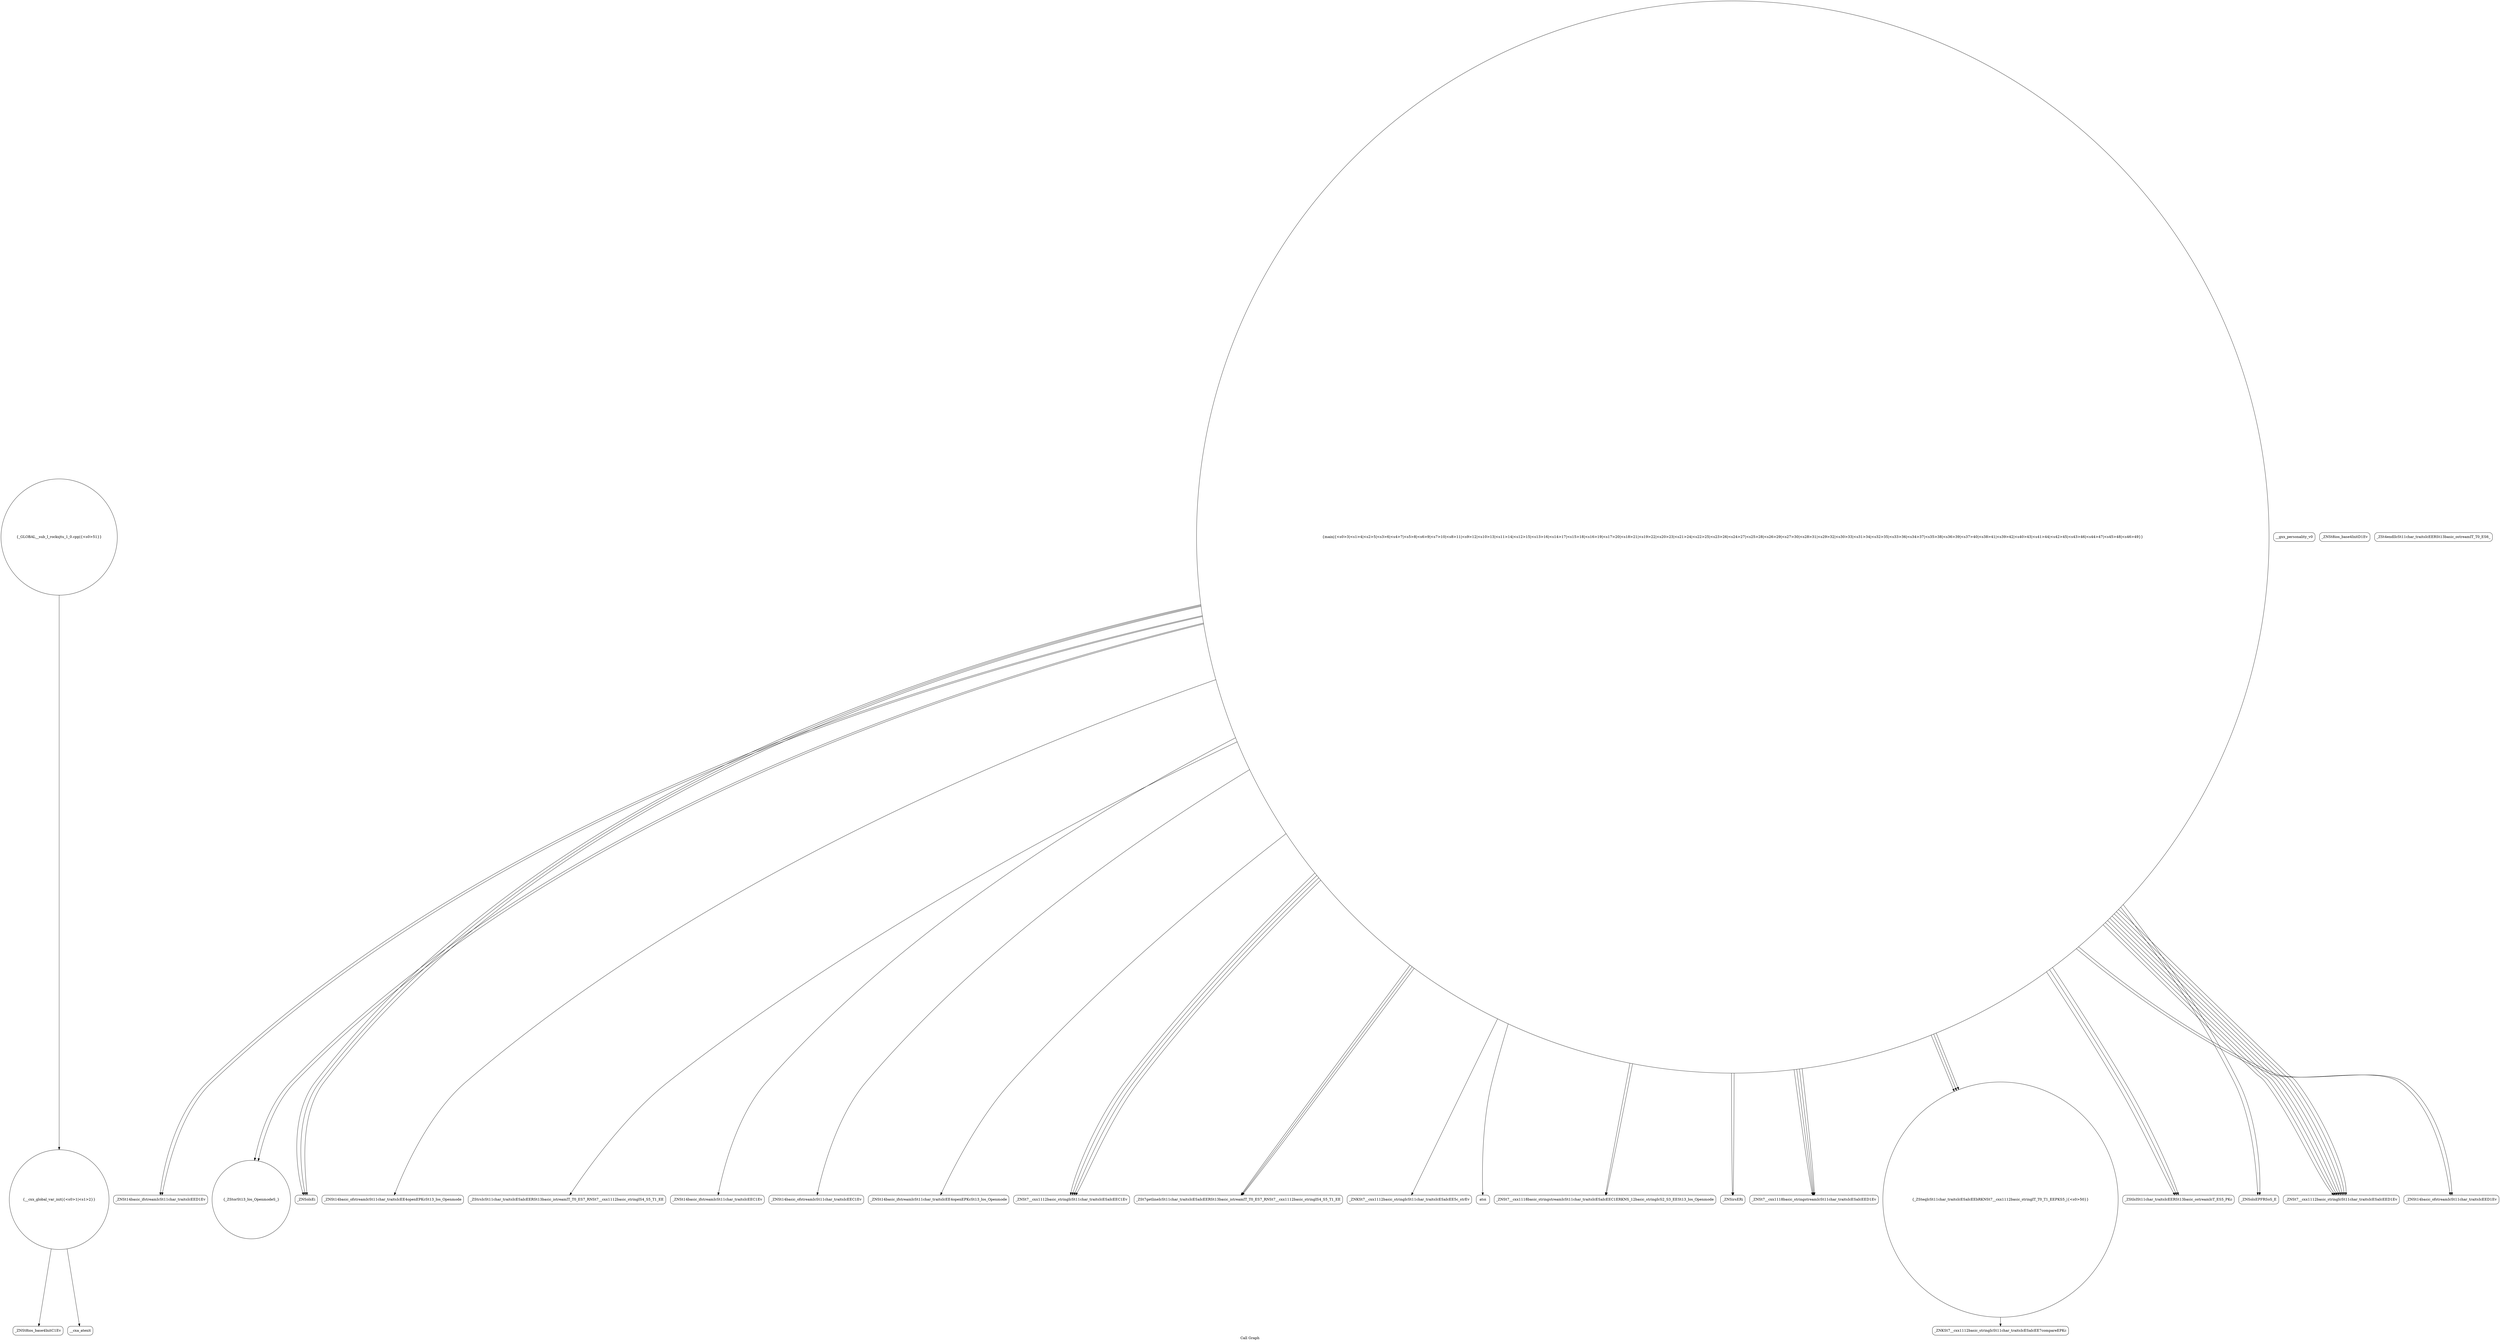 digraph "Call Graph" {
	label="Call Graph";

	Node0x55677b4d7f50 [shape=record,shape=circle,label="{__cxx_global_var_init|{<s0>1|<s1>2}}"];
	Node0x55677b4d7f50:s0 -> Node0x55677b4d7fd0[color=black];
	Node0x55677b4d7f50:s1 -> Node0x55677b5d4420[color=black];
	Node0x55677b5d4fa0 [shape=record,shape=Mrecord,label="{_ZNSt14basic_ifstreamIcSt11char_traitsIcEED1Ev}"];
	Node0x55677b5d4620 [shape=record,shape=Mrecord,label="{__gxx_personality_v0}"];
	Node0x55677b5d49a0 [shape=record,shape=circle,label="{_ZStorSt13_Ios_OpenmodeS_}"];
	Node0x55677b5d4d20 [shape=record,shape=Mrecord,label="{_ZNSolsEi}"];
	Node0x55677b5d43a0 [shape=record,shape=Mrecord,label="{_ZNSt8ios_base4InitD1Ev}"];
	Node0x55677b5d50a0 [shape=record,shape=circle,label="{_GLOBAL__sub_I_rocksjtu_1_0.cpp|{<s0>51}}"];
	Node0x55677b5d50a0:s0 -> Node0x55677b4d7f50[color=black];
	Node0x55677b5d4720 [shape=record,shape=Mrecord,label="{_ZNSt14basic_ofstreamIcSt11char_traitsIcEE4openEPKcSt13_Ios_Openmode}"];
	Node0x55677b5d4aa0 [shape=record,shape=Mrecord,label="{_ZStrsIcSt11char_traitsIcESaIcEERSt13basic_istreamIT_T0_ES7_RNSt7__cxx1112basic_stringIS4_S5_T1_EE}"];
	Node0x55677b5d4e20 [shape=record,shape=Mrecord,label="{_ZSt4endlIcSt11char_traitsIcEERSt13basic_ostreamIT_T0_ES6_}"];
	Node0x55677b5d44a0 [shape=record,shape=circle,label="{main|{<s0>3|<s1>4|<s2>5|<s3>6|<s4>7|<s5>8|<s6>9|<s7>10|<s8>11|<s9>12|<s10>13|<s11>14|<s12>15|<s13>16|<s14>17|<s15>18|<s16>19|<s17>20|<s18>21|<s19>22|<s20>23|<s21>24|<s22>25|<s23>26|<s24>27|<s25>28|<s26>29|<s27>30|<s28>31|<s29>32|<s30>33|<s31>34|<s32>35|<s33>36|<s34>37|<s35>38|<s36>39|<s37>40|<s38>41|<s39>42|<s40>43|<s41>44|<s42>45|<s43>46|<s44>47|<s45>48|<s46>49}}"];
	Node0x55677b5d44a0:s0 -> Node0x55677b5d4520[color=black];
	Node0x55677b5d44a0:s1 -> Node0x55677b5d45a0[color=black];
	Node0x55677b5d44a0:s2 -> Node0x55677b5d46a0[color=black];
	Node0x55677b5d44a0:s3 -> Node0x55677b5d4720[color=black];
	Node0x55677b5d44a0:s4 -> Node0x55677b5d47a0[color=black];
	Node0x55677b5d44a0:s5 -> Node0x55677b5d4820[color=black];
	Node0x55677b5d44a0:s6 -> Node0x55677b5d4920[color=black];
	Node0x55677b5d44a0:s7 -> Node0x55677b5d48a0[color=black];
	Node0x55677b5d44a0:s8 -> Node0x55677b5d47a0[color=black];
	Node0x55677b5d44a0:s9 -> Node0x55677b5d47a0[color=black];
	Node0x55677b5d44a0:s10 -> Node0x55677b5d47a0[color=black];
	Node0x55677b5d44a0:s11 -> Node0x55677b5d4820[color=black];
	Node0x55677b5d44a0:s12 -> Node0x55677b5d49a0[color=black];
	Node0x55677b5d44a0:s13 -> Node0x55677b5d4a20[color=black];
	Node0x55677b5d44a0:s14 -> Node0x55677b5d4b20[color=black];
	Node0x55677b5d44a0:s15 -> Node0x55677b5d4aa0[color=black];
	Node0x55677b5d44a0:s16 -> Node0x55677b5d4820[color=black];
	Node0x55677b5d44a0:s17 -> Node0x55677b5d49a0[color=black];
	Node0x55677b5d44a0:s18 -> Node0x55677b5d4a20[color=black];
	Node0x55677b5d44a0:s19 -> Node0x55677b5d4b20[color=black];
	Node0x55677b5d44a0:s20 -> Node0x55677b5d4ba0[color=black];
	Node0x55677b5d44a0:s21 -> Node0x55677b5d4ba0[color=black];
	Node0x55677b5d44a0:s22 -> Node0x55677b5d4c20[color=black];
	Node0x55677b5d44a0:s23 -> Node0x55677b5d4c20[color=black];
	Node0x55677b5d44a0:s24 -> Node0x55677b5d4c20[color=black];
	Node0x55677b5d44a0:s25 -> Node0x55677b5d4ca0[color=black];
	Node0x55677b5d44a0:s26 -> Node0x55677b5d4d20[color=black];
	Node0x55677b5d44a0:s27 -> Node0x55677b5d4ca0[color=black];
	Node0x55677b5d44a0:s28 -> Node0x55677b5d4da0[color=black];
	Node0x55677b5d44a0:s29 -> Node0x55677b5d4d20[color=black];
	Node0x55677b5d44a0:s30 -> Node0x55677b5d4ca0[color=black];
	Node0x55677b5d44a0:s31 -> Node0x55677b5d4d20[color=black];
	Node0x55677b5d44a0:s32 -> Node0x55677b5d4da0[color=black];
	Node0x55677b5d44a0:s33 -> Node0x55677b5d4ba0[color=black];
	Node0x55677b5d44a0:s34 -> Node0x55677b5d4ba0[color=black];
	Node0x55677b5d44a0:s35 -> Node0x55677b5d4ea0[color=black];
	Node0x55677b5d44a0:s36 -> Node0x55677b5d4ea0[color=black];
	Node0x55677b5d44a0:s37 -> Node0x55677b5d4ea0[color=black];
	Node0x55677b5d44a0:s38 -> Node0x55677b5d4ea0[color=black];
	Node0x55677b5d44a0:s39 -> Node0x55677b5d4f20[color=black];
	Node0x55677b5d44a0:s40 -> Node0x55677b5d4fa0[color=black];
	Node0x55677b5d44a0:s41 -> Node0x55677b5d4ea0[color=black];
	Node0x55677b5d44a0:s42 -> Node0x55677b5d4ea0[color=black];
	Node0x55677b5d44a0:s43 -> Node0x55677b5d4ea0[color=black];
	Node0x55677b5d44a0:s44 -> Node0x55677b5d4ea0[color=black];
	Node0x55677b5d44a0:s45 -> Node0x55677b5d4f20[color=black];
	Node0x55677b5d44a0:s46 -> Node0x55677b5d4fa0[color=black];
	Node0x55677b5d4820 [shape=record,shape=Mrecord,label="{_ZSt7getlineIcSt11char_traitsIcESaIcEERSt13basic_istreamIT_T0_ES7_RNSt7__cxx1112basic_stringIS4_S5_T1_EE}"];
	Node0x55677b5d4ba0 [shape=record,shape=Mrecord,label="{_ZNSt7__cxx1118basic_stringstreamIcSt11char_traitsIcESaIcEED1Ev}"];
	Node0x55677b5d4f20 [shape=record,shape=Mrecord,label="{_ZNSt14basic_ofstreamIcSt11char_traitsIcEED1Ev}"];
	Node0x55677b5d45a0 [shape=record,shape=Mrecord,label="{_ZNSt14basic_ofstreamIcSt11char_traitsIcEEC1Ev}"];
	Node0x55677b5d4920 [shape=record,shape=Mrecord,label="{_ZNKSt7__cxx1112basic_stringIcSt11char_traitsIcESaIcEE5c_strEv}"];
	Node0x55677b5d4ca0 [shape=record,shape=Mrecord,label="{_ZStlsISt11char_traitsIcEERSt13basic_ostreamIcT_ES5_PKc}"];
	Node0x55677b4d7fd0 [shape=record,shape=Mrecord,label="{_ZNSt8ios_base4InitC1Ev}"];
	Node0x55677b5d5020 [shape=record,shape=Mrecord,label="{_ZNKSt7__cxx1112basic_stringIcSt11char_traitsIcESaIcEE7compareEPKc}"];
	Node0x55677b5d46a0 [shape=record,shape=Mrecord,label="{_ZNSt14basic_ifstreamIcSt11char_traitsIcEE4openEPKcSt13_Ios_Openmode}"];
	Node0x55677b5d4a20 [shape=record,shape=Mrecord,label="{_ZNSt7__cxx1118basic_stringstreamIcSt11char_traitsIcESaIcEEC1ERKNS_12basic_stringIcS2_S3_EESt13_Ios_Openmode}"];
	Node0x55677b5d4da0 [shape=record,shape=Mrecord,label="{_ZNSolsEPFRSoS_E}"];
	Node0x55677b5d4420 [shape=record,shape=Mrecord,label="{__cxa_atexit}"];
	Node0x55677b5d47a0 [shape=record,shape=Mrecord,label="{_ZNSt7__cxx1112basic_stringIcSt11char_traitsIcESaIcEEC1Ev}"];
	Node0x55677b5d4b20 [shape=record,shape=Mrecord,label="{_ZNSirsERi}"];
	Node0x55677b5d4ea0 [shape=record,shape=Mrecord,label="{_ZNSt7__cxx1112basic_stringIcSt11char_traitsIcESaIcEED1Ev}"];
	Node0x55677b5d4520 [shape=record,shape=Mrecord,label="{_ZNSt14basic_ifstreamIcSt11char_traitsIcEEC1Ev}"];
	Node0x55677b5d48a0 [shape=record,shape=Mrecord,label="{atoi}"];
	Node0x55677b5d4c20 [shape=record,shape=circle,label="{_ZSteqIcSt11char_traitsIcESaIcEEbRKNSt7__cxx1112basic_stringIT_T0_T1_EEPKS5_|{<s0>50}}"];
	Node0x55677b5d4c20:s0 -> Node0x55677b5d5020[color=black];
}
